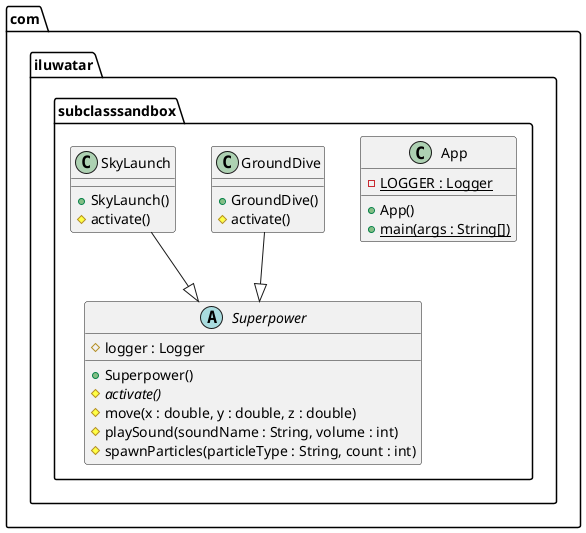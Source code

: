 @startuml
package com.iluwatar.subclasssandbox {
  class App {
    - LOGGER : Logger {static}
    + App()
    + main(args : String[]) {static}
  }
  class GroundDive {
    + GroundDive()
    # activate()
  }
  class SkyLaunch {
    + SkyLaunch()
    # activate()
  }
  abstract class Superpower {
    # logger : Logger
    + Superpower()
    # activate() {abstract}
    # move(x : double, y : double, z : double)
    # playSound(soundName : String, volume : int)
    # spawnParticles(particleType : String, count : int)
  }
}
GroundDive --|> Superpower 
SkyLaunch --|> Superpower 
@enduml